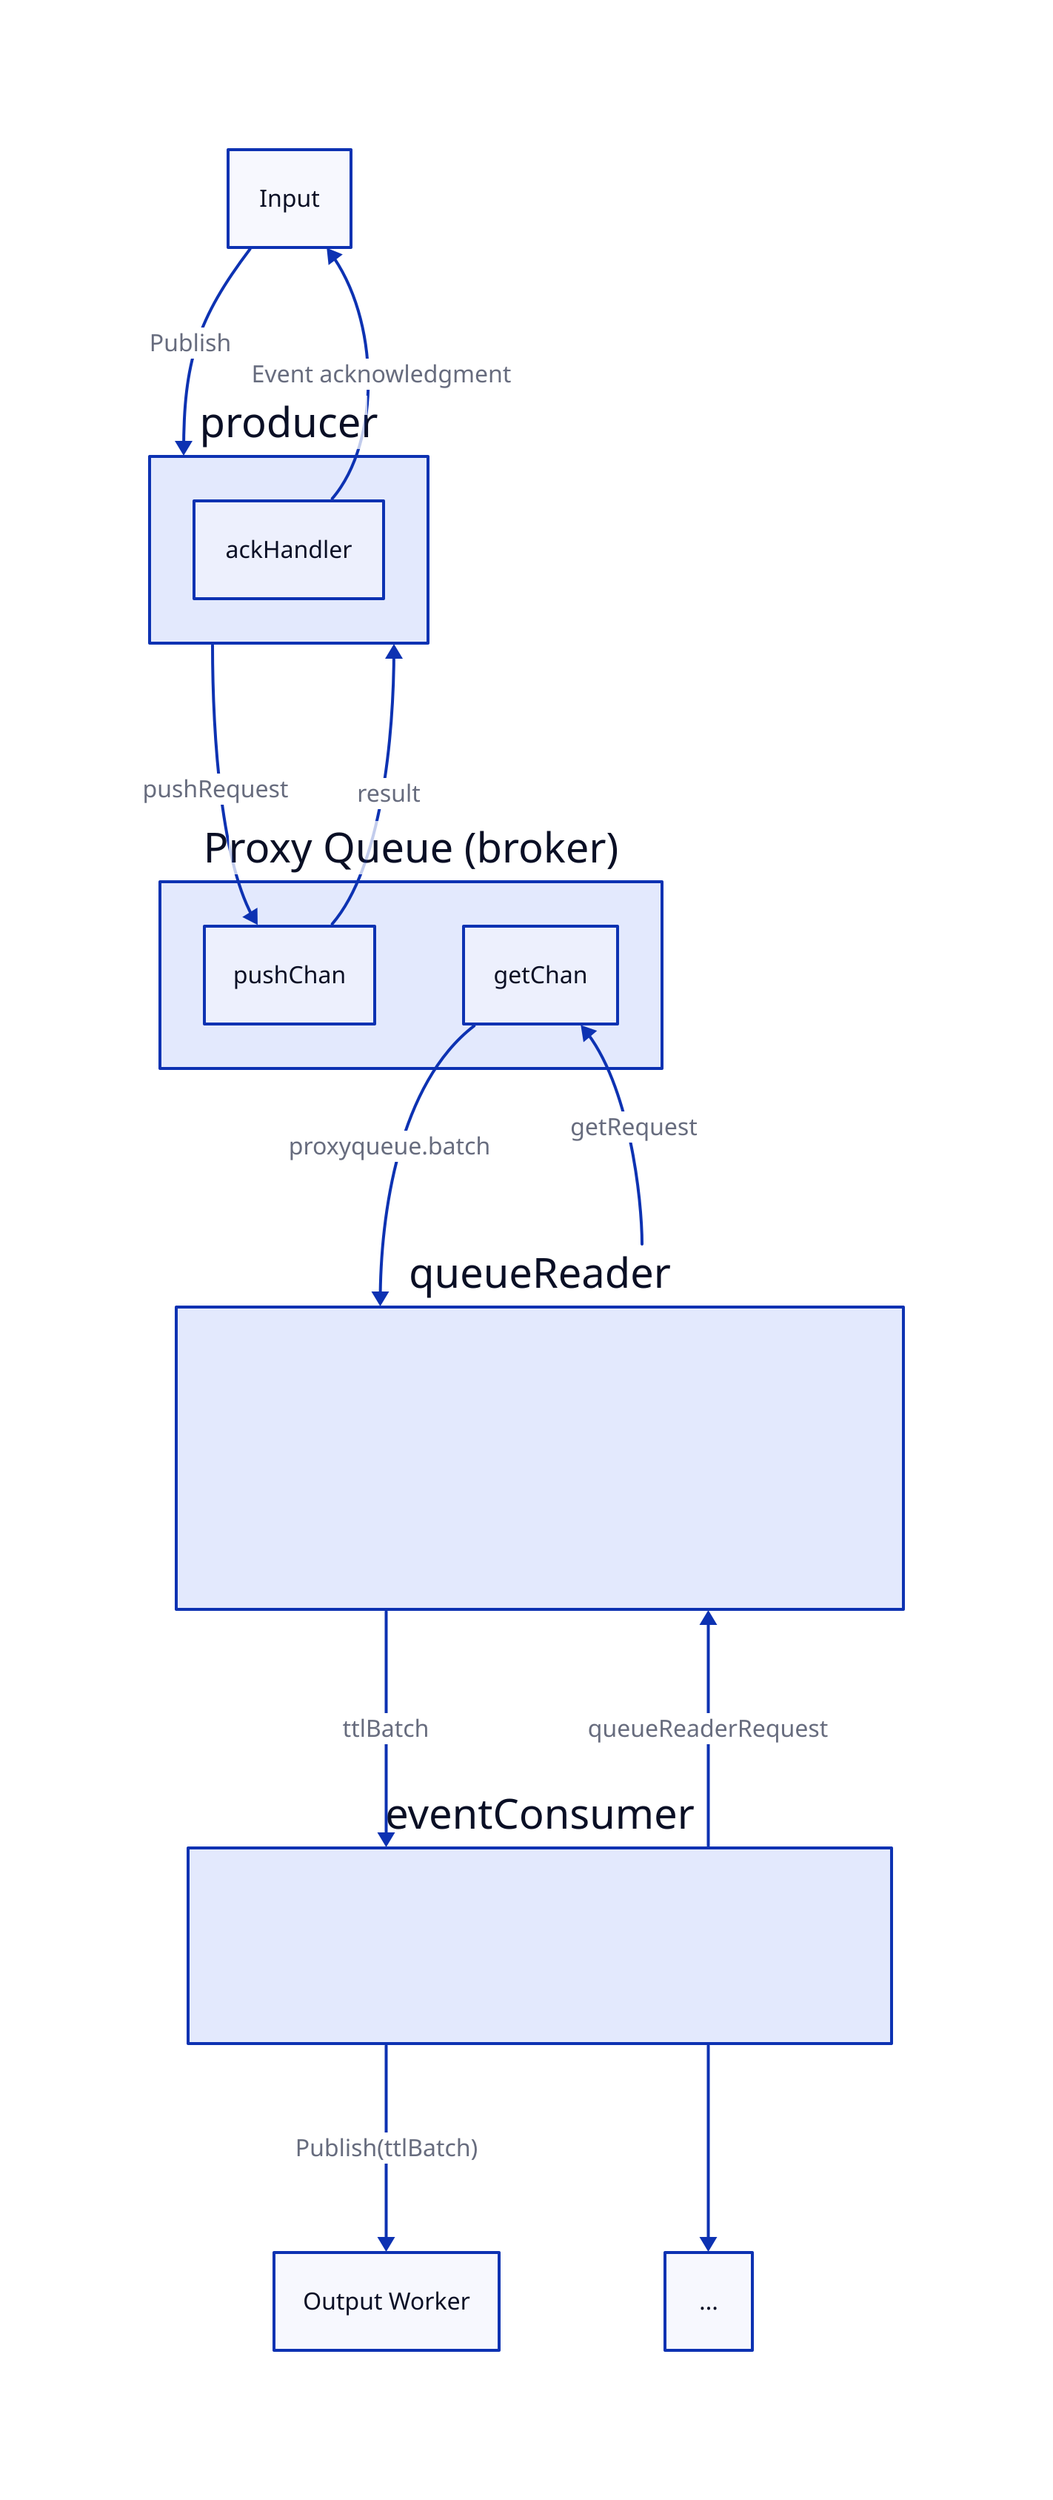 # A diagram of the Beats pipeline and the proxy queue's interaction
# with it.
# To regenerate the image after changing this file, run:
#   d2 broker.d2 broker.svg
# To live-edit this file with immediate regeneration of the diagram, run:
#   d2 --watch broker.d2 broker.svg

Input

producer {
    ackHandler
}

queue: Proxy Queue (broker) {
    pushChan
    getChan
}

Input -> producer: Publish
producer.ackHandler -> Input: Event acknowledgment
producer -> queue.pushChan: pushRequest
queue.pushChan -> producer: result

queueReader {
    explanation: |md
        `queueReader` is a worker that reads raw batches (satisfying the  
        `queue.Batch` interface, in this case via `proxyqueue.batch`)  
        from the queue, wraps them in a `publisher.Batch` interface  
        (`ttlBatch`) to support pipeline operations like retry/error  
        handling, and hands them off to `eventConsumer` which  
        distributes them to output workers.
    |
}

queueReader -> queue.getChan: getRequest
queue.getChan -> queueReader: proxyqueue\.batch

eventConsumer -> queueReader: queueReaderRequest
queueReader -> eventConsumer: ttlBatch

eventConsumer {
    explanation: |md
        `eventConsumer` is a worker that distributes event batches to  
        (potentially) multiple output workers. When a batch fails, the  
        output sends it back to `eventConsumer` for redistribution.  
    |
}

out1: Output Worker
out2: ...

eventConsumer -> out1: Publish(ttlBatch)
eventConsumer -> out2

